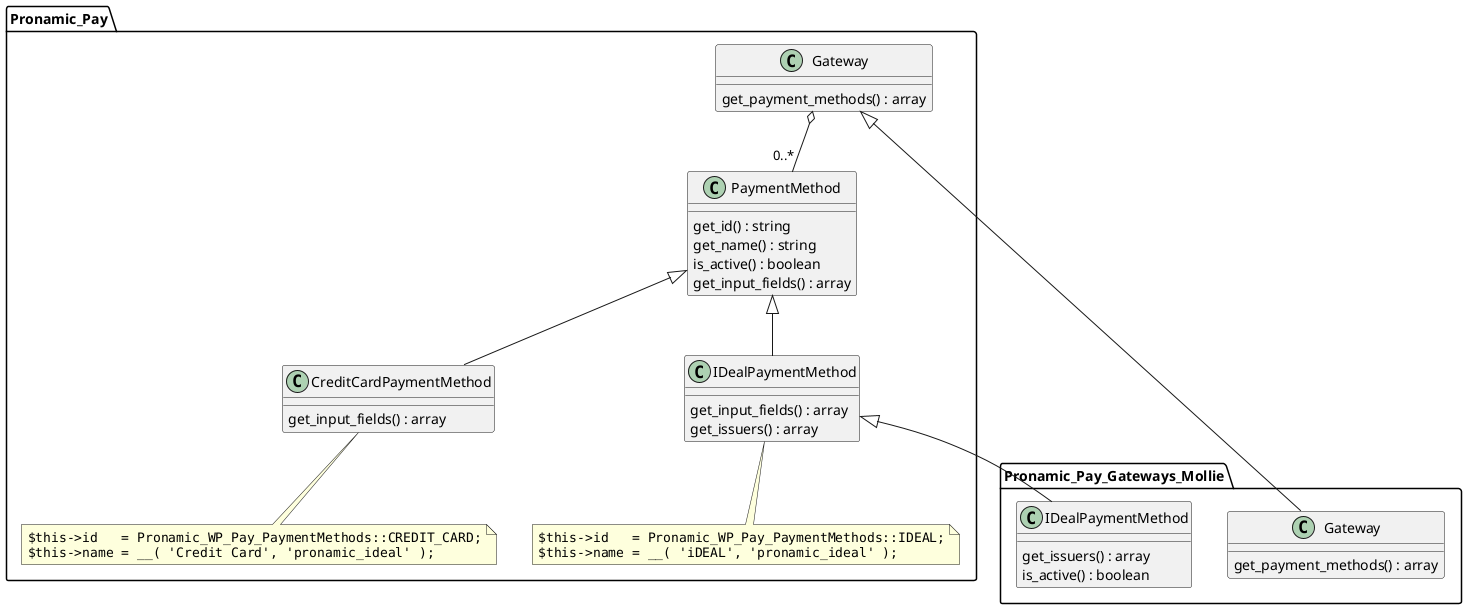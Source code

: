 @startuml

namespace Pronamic_Pay {
	class Gateway {
		get_payment_methods() : array
	}
	
	class PaymentMethod {
		get_id() : string
		get_name() : string
		is_active() : boolean
		get_input_fields() : array
	}

	Gateway o-- "0..*" PaymentMethod

	class IDealPaymentMethod extends PaymentMethod {
		get_input_fields() : array
		get_issuers() : array
	}

	note bottom of IDealPaymentMethod
		""$this->id   = Pronamic_WP_Pay_PaymentMethods::IDEAL;""
		""$this->name = __( 'iDEAL', 'pronamic_ideal' );""
	end note

	class CreditCardPaymentMethod extends PaymentMethod {
		get_input_fields() : array
	}

	note bottom of CreditCardPaymentMethod
		""$this->id   = Pronamic_WP_Pay_PaymentMethods::CREDIT_CARD;""
		""$this->name = __( 'Credit Card', 'pronamic_ideal' );""
	end note
}

namespace Pronamic_Pay_Gateways_Mollie {
	class Gateway extends Pronamic_Pay.Gateway {
		get_payment_methods() : array
	}

	class IDealPaymentMethod extends Pronamic_Pay.IDealPaymentMethod {
		get_issuers() : array
		is_active() : boolean
	}
}

@enduml
